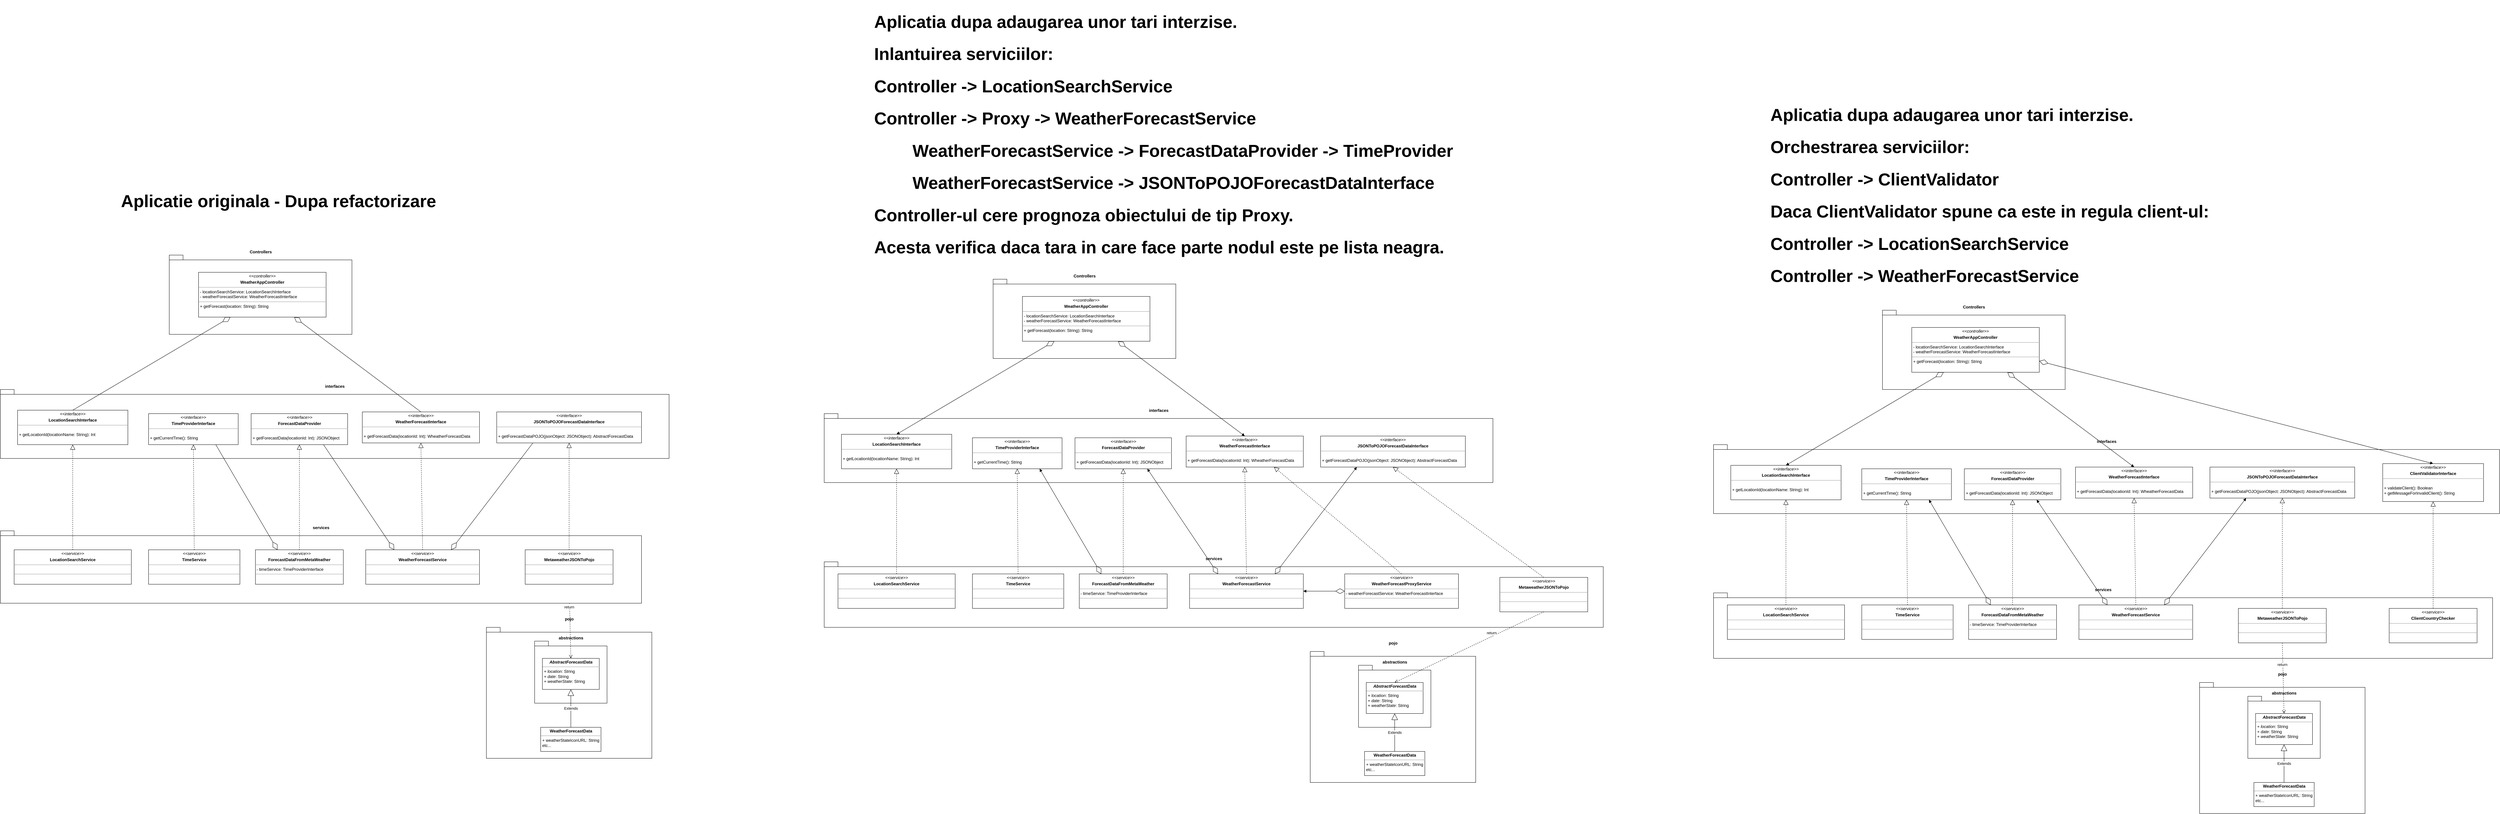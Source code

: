 <mxfile version="17.1.2" type="device"><diagram id="714G8-4OMN_7PTEMc54y" name="Page-1"><mxGraphModel dx="3417" dy="3134" grid="1" gridSize="10" guides="1" tooltips="1" connect="1" arrows="1" fold="1" page="1" pageScale="1" pageWidth="850" pageHeight="1100" math="0" shadow="0"><root><mxCell id="0"/><mxCell id="1" parent="0"/><mxCell id="yRHMKb4YZ55vI67D0MiS-17" value="" style="group" vertex="1" connectable="0" parent="1"><mxGeometry x="1490" y="1100" width="480" height="380" as="geometry"/></mxCell><mxCell id="1UgG0Txn0eP06PpNA9NF-18" value="&lt;div&gt;pojo&lt;/div&gt;&lt;div&gt;&lt;br&gt;&lt;/div&gt;" style="shape=folder;fontStyle=1;spacingTop=10;tabWidth=40;tabHeight=14;tabPosition=left;html=1;fontSize=12;verticalAlign=bottom;labelPosition=center;verticalLabelPosition=top;align=center;" parent="yRHMKb4YZ55vI67D0MiS-17" vertex="1"><mxGeometry width="480" height="380" as="geometry"/></mxCell><mxCell id="1UgG0Txn0eP06PpNA9NF-24" value="&lt;p style=&quot;margin: 0px ; margin-top: 4px ; text-align: center&quot;&gt;&lt;b&gt;WeatherForecastData&lt;/b&gt;&lt;/p&gt;&lt;hr size=&quot;1&quot;&gt;&lt;p style=&quot;margin: 0px ; margin-left: 4px&quot;&gt;+ weatherStateIconURL: String&lt;/p&gt;&lt;p style=&quot;margin: 0px ; margin-left: 4px&quot;&gt;etc...&lt;/p&gt;" style="verticalAlign=top;align=left;overflow=fill;fontSize=12;fontFamily=Helvetica;html=1;" parent="yRHMKb4YZ55vI67D0MiS-17" vertex="1"><mxGeometry x="157.5" y="290" width="175" height="70" as="geometry"/></mxCell><mxCell id="yRHMKb4YZ55vI67D0MiS-10" value="&lt;div&gt;abstractions&lt;/div&gt;" style="shape=folder;fontStyle=1;spacingTop=10;tabWidth=40;tabHeight=14;tabPosition=left;html=1;fontSize=12;verticalAlign=bottom;labelPosition=center;verticalLabelPosition=top;align=center;" vertex="1" parent="yRHMKb4YZ55vI67D0MiS-17"><mxGeometry x="140" y="40" width="210" height="180" as="geometry"/></mxCell><mxCell id="yRHMKb4YZ55vI67D0MiS-9" value="&lt;p style=&quot;margin: 0px ; margin-top: 4px ; text-align: center&quot;&gt;&lt;i&gt;&lt;b&gt;AbstractForecastData&lt;/b&gt;&lt;/i&gt;&lt;/p&gt;&lt;hr size=&quot;1&quot;&gt;&lt;p style=&quot;margin: 0px ; margin-left: 4px&quot;&gt;+ &lt;i&gt;location&lt;/i&gt;: String&lt;/p&gt;&lt;p style=&quot;margin: 0px ; margin-left: 4px&quot;&gt;+ &lt;i&gt;date&lt;/i&gt;: String&lt;/p&gt;&lt;p style=&quot;margin: 0px ; margin-left: 4px&quot;&gt;+ &lt;i&gt;weatherState&lt;/i&gt;: String&lt;br&gt;&lt;/p&gt;" style="verticalAlign=top;align=left;overflow=fill;fontSize=12;fontFamily=Helvetica;html=1;" vertex="1" parent="yRHMKb4YZ55vI67D0MiS-17"><mxGeometry x="162.5" y="90" width="165" height="90" as="geometry"/></mxCell><mxCell id="yRHMKb4YZ55vI67D0MiS-15" value="Extends" style="endArrow=block;endSize=16;endFill=0;html=1;rounded=0;entryX=0.5;entryY=1;entryDx=0;entryDy=0;exitX=0.5;exitY=0;exitDx=0;exitDy=0;" edge="1" parent="yRHMKb4YZ55vI67D0MiS-17" source="1UgG0Txn0eP06PpNA9NF-24" target="yRHMKb4YZ55vI67D0MiS-9"><mxGeometry width="160" relative="1" as="geometry"><mxPoint x="-150" y="180" as="sourcePoint"/><mxPoint x="10" y="180" as="targetPoint"/></mxGeometry></mxCell><mxCell id="yRHMKb4YZ55vI67D0MiS-23" value="return" style="html=1;verticalAlign=bottom;endArrow=open;dashed=1;endSize=8;rounded=0;exitX=0.5;exitY=1;exitDx=0;exitDy=0;entryX=0.5;entryY=0;entryDx=0;entryDy=0;" edge="1" parent="1" source="yRHMKb4YZ55vI67D0MiS-21" target="yRHMKb4YZ55vI67D0MiS-9"><mxGeometry x="-0.303" y="-2" relative="1" as="geometry"><mxPoint x="1560" y="980" as="sourcePoint"/><mxPoint x="1480" y="980" as="targetPoint"/><Array as="points"/><mxPoint as="offset"/></mxGeometry></mxCell><mxCell id="yRHMKb4YZ55vI67D0MiS-27" value="" style="group" vertex="1" connectable="0" parent="1"><mxGeometry x="570" y="20" width="530" height="230" as="geometry"/></mxCell><mxCell id="1UgG0Txn0eP06PpNA9NF-1" value="Controllers" style="shape=folder;fontStyle=1;spacingTop=10;tabWidth=40;tabHeight=14;tabPosition=left;labelPosition=center;verticalLabelPosition=top;align=center;verticalAlign=bottom;html=1;horizontal=1;fontSize=12;spacingBottom=0;" parent="yRHMKb4YZ55vI67D0MiS-27" vertex="1"><mxGeometry width="530" height="230" as="geometry"/></mxCell><mxCell id="1UgG0Txn0eP06PpNA9NF-5" value="&lt;p style=&quot;margin: 0px ; margin-top: 4px ; text-align: center&quot;&gt;&lt;i&gt;&amp;lt;&amp;lt;controller&amp;gt;&amp;gt;&lt;/i&gt;&lt;/p&gt;&lt;p style=&quot;margin: 0px ; margin-top: 4px ; text-align: center&quot;&gt;&lt;b&gt;WeatherAppController&lt;/b&gt;&lt;br&gt;&lt;/p&gt;&lt;hr size=&quot;1&quot;&gt;&lt;p style=&quot;margin: 0px ; margin-left: 4px&quot;&gt;- locationSearchService: LocationSearchInterface&lt;/p&gt;&lt;p style=&quot;margin: 0px ; margin-left: 4px&quot;&gt;- weatherForecastService: WeatherForecastInterface&lt;br&gt;&lt;/p&gt;&lt;hr size=&quot;1&quot;&gt;&lt;p style=&quot;margin: 0px ; margin-left: 4px&quot;&gt;+ getForecast(location: String): String&lt;br&gt;&lt;/p&gt;" style="verticalAlign=top;align=left;overflow=fill;fontSize=12;fontFamily=Helvetica;html=1;" parent="yRHMKb4YZ55vI67D0MiS-27" vertex="1"><mxGeometry x="85" y="50" width="370" height="130" as="geometry"/></mxCell><mxCell id="yRHMKb4YZ55vI67D0MiS-28" value="" style="group" vertex="1" connectable="0" parent="1"><mxGeometry x="80" y="410" width="1940" height="200" as="geometry"/></mxCell><mxCell id="1UgG0Txn0eP06PpNA9NF-6" value="interfaces" style="shape=folder;fontStyle=1;spacingTop=10;tabWidth=40;tabHeight=14;tabPosition=left;html=1;fontSize=12;verticalAlign=bottom;labelPosition=center;verticalLabelPosition=top;align=center;" parent="yRHMKb4YZ55vI67D0MiS-28" vertex="1"><mxGeometry width="1940" height="200" as="geometry"/></mxCell><mxCell id="1UgG0Txn0eP06PpNA9NF-7" value="&lt;p style=&quot;margin: 0px ; margin-top: 4px ; text-align: center&quot;&gt;&lt;i&gt;&amp;lt;&amp;lt;interface&amp;gt;&amp;gt;&lt;/i&gt;&lt;/p&gt;&lt;p style=&quot;margin: 0px ; margin-top: 4px ; text-align: center&quot;&gt;&lt;b&gt;LocationSearchInterface&lt;/b&gt;&lt;br&gt;&lt;/p&gt;&lt;hr size=&quot;1&quot;&gt;&lt;br&gt;&lt;p style=&quot;margin: 0px ; margin-left: 4px&quot;&gt;+ getLocationId(locationName: String): Int&lt;br&gt;&lt;/p&gt;" style="verticalAlign=top;align=left;overflow=fill;fontSize=12;fontFamily=Helvetica;html=1;" parent="yRHMKb4YZ55vI67D0MiS-28" vertex="1"><mxGeometry x="50" y="60" width="320" height="100" as="geometry"/></mxCell><mxCell id="1UgG0Txn0eP06PpNA9NF-8" value="&lt;p style=&quot;margin: 0px ; margin-top: 4px ; text-align: center&quot;&gt;&lt;i&gt;&amp;lt;&amp;lt;interface&amp;gt;&amp;gt;&lt;/i&gt;&lt;/p&gt;&lt;p style=&quot;margin: 0px ; margin-top: 4px ; text-align: center&quot;&gt;&lt;b&gt;WeatherForecastInterface&lt;/b&gt;&lt;br&gt;&lt;/p&gt;&lt;hr size=&quot;1&quot;&gt;&lt;br&gt;&lt;p style=&quot;margin: 0px ; margin-left: 4px&quot;&gt;+ getForecastData(locationId: Int): WheatherForecastData&lt;br&gt;&lt;/p&gt;" style="verticalAlign=top;align=left;overflow=fill;fontSize=12;fontFamily=Helvetica;html=1;" parent="yRHMKb4YZ55vI67D0MiS-28" vertex="1"><mxGeometry x="1050" y="65" width="340" height="90" as="geometry"/></mxCell><mxCell id="1UgG0Txn0eP06PpNA9NF-12" value="&lt;p style=&quot;margin: 0px ; margin-top: 4px ; text-align: center&quot;&gt;&lt;i&gt;&amp;lt;&amp;lt;interface&amp;gt;&amp;gt;&lt;/i&gt;&lt;/p&gt;&lt;p style=&quot;margin: 0px ; margin-top: 4px ; text-align: center&quot;&gt;&lt;b&gt;TimeProviderInterface&lt;/b&gt;&lt;br&gt;&lt;/p&gt;&lt;hr size=&quot;1&quot;&gt;&lt;br&gt;&lt;p style=&quot;margin: 0px ; margin-left: 4px&quot;&gt;+ getCurrentTime(): String&lt;br&gt;&lt;/p&gt;" style="verticalAlign=top;align=left;overflow=fill;fontSize=12;fontFamily=Helvetica;html=1;" parent="yRHMKb4YZ55vI67D0MiS-28" vertex="1"><mxGeometry x="430" y="70" width="260" height="90" as="geometry"/></mxCell><mxCell id="yRHMKb4YZ55vI67D0MiS-1" value="&lt;p style=&quot;margin: 0px ; margin-top: 4px ; text-align: center&quot;&gt;&lt;i&gt;&amp;lt;&amp;lt;interface&amp;gt;&amp;gt;&lt;/i&gt;&lt;/p&gt;&lt;p style=&quot;margin: 0px ; margin-top: 4px ; text-align: center&quot;&gt;&lt;b&gt;ForecastDataProvider&lt;/b&gt;&lt;br&gt;&lt;/p&gt;&lt;hr size=&quot;1&quot;&gt;&lt;br&gt;&lt;p style=&quot;margin: 0px ; margin-left: 4px&quot;&gt;+ getForecastData(locationId: Int): JSONObject&lt;br&gt;&lt;/p&gt;" style="verticalAlign=top;align=left;overflow=fill;fontSize=12;fontFamily=Helvetica;html=1;" vertex="1" parent="yRHMKb4YZ55vI67D0MiS-28"><mxGeometry x="727.5" y="70" width="280" height="90" as="geometry"/></mxCell><mxCell id="yRHMKb4YZ55vI67D0MiS-2" value="&lt;p style=&quot;margin: 0px ; margin-top: 4px ; text-align: center&quot;&gt;&lt;i&gt;&amp;lt;&amp;lt;interface&amp;gt;&amp;gt;&lt;/i&gt;&lt;/p&gt;&lt;p style=&quot;margin: 0px ; margin-top: 4px ; text-align: center&quot;&gt;&lt;b&gt;JSONToPOJOForecastDataInterface&lt;/b&gt;&lt;br&gt;&lt;/p&gt;&lt;hr size=&quot;1&quot;&gt;&lt;br&gt;&lt;p style=&quot;margin: 0px ; margin-left: 4px&quot;&gt;+ getForecastDataPOJO(jsonObject: JSONObject): AbstractForecastData&lt;br&gt;&lt;/p&gt;" style="verticalAlign=top;align=left;overflow=fill;fontSize=12;fontFamily=Helvetica;html=1;" vertex="1" parent="yRHMKb4YZ55vI67D0MiS-28"><mxGeometry x="1440" y="65" width="420" height="90" as="geometry"/></mxCell><mxCell id="yRHMKb4YZ55vI67D0MiS-29" value="" style="group" vertex="1" connectable="0" parent="1"><mxGeometry x="80" y="820" width="1860" height="210" as="geometry"/></mxCell><mxCell id="1UgG0Txn0eP06PpNA9NF-9" value="&lt;div&gt;services&lt;/div&gt;" style="shape=folder;fontStyle=1;spacingTop=10;tabWidth=40;tabHeight=14;tabPosition=left;html=1;fontSize=12;verticalAlign=bottom;labelPosition=center;verticalLabelPosition=top;align=center;" parent="yRHMKb4YZ55vI67D0MiS-29" vertex="1"><mxGeometry width="1860" height="210" as="geometry"/></mxCell><mxCell id="1UgG0Txn0eP06PpNA9NF-10" value="&lt;p style=&quot;margin: 0px ; margin-top: 4px ; text-align: center&quot;&gt;&lt;i&gt;&amp;lt;&amp;lt;service&amp;gt;&amp;gt;&lt;/i&gt;&lt;/p&gt;&lt;p style=&quot;margin: 0px ; margin-top: 4px ; text-align: center&quot;&gt;&lt;b&gt;LocationSearchService&lt;/b&gt;&lt;br&gt;&lt;/p&gt;&lt;hr size=&quot;1&quot;&gt;&lt;br&gt;&lt;hr size=&quot;1&quot;&gt;" style="verticalAlign=top;align=left;overflow=fill;fontSize=12;fontFamily=Helvetica;html=1;" parent="yRHMKb4YZ55vI67D0MiS-29" vertex="1"><mxGeometry x="40" y="55" width="340" height="100" as="geometry"/></mxCell><mxCell id="1UgG0Txn0eP06PpNA9NF-11" value="&lt;p style=&quot;margin: 0px ; margin-top: 4px ; text-align: center&quot;&gt;&lt;i&gt;&amp;lt;&amp;lt;service&amp;gt;&amp;gt;&lt;/i&gt;&lt;/p&gt;&lt;p style=&quot;margin: 0px ; margin-top: 4px ; text-align: center&quot;&gt;&lt;b&gt;WeatherForecastService&lt;/b&gt;&lt;br&gt;&lt;/p&gt;&lt;hr size=&quot;1&quot;&gt;&lt;br&gt;&lt;hr size=&quot;1&quot;&gt;&lt;p style=&quot;margin: 0px ; margin-left: 4px&quot;&gt;&lt;br&gt;&lt;/p&gt;" style="verticalAlign=top;align=left;overflow=fill;fontSize=12;fontFamily=Helvetica;html=1;" parent="yRHMKb4YZ55vI67D0MiS-29" vertex="1"><mxGeometry x="1060" y="55" width="330" height="100" as="geometry"/></mxCell><mxCell id="1UgG0Txn0eP06PpNA9NF-16" value="&lt;p style=&quot;margin: 0px ; margin-top: 4px ; text-align: center&quot;&gt;&lt;i&gt;&amp;lt;&amp;lt;service&amp;gt;&amp;gt;&lt;/i&gt;&lt;/p&gt;&lt;p style=&quot;margin: 0px ; margin-top: 4px ; text-align: center&quot;&gt;&lt;b&gt;TimeService&lt;/b&gt;&lt;br&gt;&lt;/p&gt;&lt;hr size=&quot;1&quot;&gt;&lt;br&gt;&lt;hr size=&quot;1&quot;&gt;&lt;p style=&quot;margin: 0px ; margin-left: 4px&quot;&gt;&lt;br&gt;&lt;/p&gt;" style="verticalAlign=top;align=left;overflow=fill;fontSize=12;fontFamily=Helvetica;html=1;" parent="yRHMKb4YZ55vI67D0MiS-29" vertex="1"><mxGeometry x="430" y="55" width="265" height="100" as="geometry"/></mxCell><mxCell id="yRHMKb4YZ55vI67D0MiS-19" value="&lt;p style=&quot;margin: 0px ; margin-top: 4px ; text-align: center&quot;&gt;&lt;i&gt;&amp;lt;&amp;lt;service&amp;gt;&amp;gt;&lt;/i&gt;&lt;/p&gt;&lt;p style=&quot;margin: 0px ; margin-top: 4px ; text-align: center&quot;&gt;&lt;b&gt;ForecastDataFromMetaWeather&lt;/b&gt;&lt;br&gt;&lt;/p&gt;&lt;hr size=&quot;1&quot;&gt;&amp;nbsp;- timeService: TimeProviderInterface&lt;br&gt;&lt;hr size=&quot;1&quot;&gt;&lt;p style=&quot;margin: 0px ; margin-left: 4px&quot;&gt;&lt;br&gt;&lt;/p&gt;" style="verticalAlign=top;align=left;overflow=fill;fontSize=12;fontFamily=Helvetica;html=1;" vertex="1" parent="yRHMKb4YZ55vI67D0MiS-29"><mxGeometry x="740" y="55" width="255" height="100" as="geometry"/></mxCell><mxCell id="yRHMKb4YZ55vI67D0MiS-21" value="&lt;p style=&quot;margin: 0px ; margin-top: 4px ; text-align: center&quot;&gt;&lt;i&gt;&amp;lt;&amp;lt;service&amp;gt;&amp;gt;&lt;/i&gt;&lt;/p&gt;&lt;p style=&quot;margin: 0px ; margin-top: 4px ; text-align: center&quot;&gt;&lt;b&gt;MetaweatherJSONToPojo&lt;/b&gt;&lt;br&gt;&lt;/p&gt;&lt;hr size=&quot;1&quot;&gt;&amp;nbsp;&lt;br&gt;&lt;hr size=&quot;1&quot;&gt;&lt;p style=&quot;margin: 0px ; margin-left: 4px&quot;&gt;&lt;br&gt;&lt;/p&gt;" style="verticalAlign=top;align=left;overflow=fill;fontSize=12;fontFamily=Helvetica;html=1;" vertex="1" parent="yRHMKb4YZ55vI67D0MiS-29"><mxGeometry x="1522.5" y="55" width="255" height="100" as="geometry"/></mxCell><mxCell id="yRHMKb4YZ55vI67D0MiS-22" value="" style="endArrow=block;dashed=1;endFill=0;endSize=12;html=1;fontSize=12;entryX=0.5;entryY=1;entryDx=0;entryDy=0;exitX=0.5;exitY=0;exitDx=0;exitDy=0;" edge="1" parent="1" source="yRHMKb4YZ55vI67D0MiS-21" target="yRHMKb4YZ55vI67D0MiS-2"><mxGeometry width="160" relative="1" as="geometry"><mxPoint x="1540" y="890" as="sourcePoint"/><mxPoint x="1540" y="560" as="targetPoint"/></mxGeometry></mxCell><mxCell id="1UgG0Txn0eP06PpNA9NF-14" value="" style="endArrow=block;dashed=1;endFill=0;endSize=12;html=1;fontSize=12;entryX=0.5;entryY=1;entryDx=0;entryDy=0;exitX=0.5;exitY=0;exitDx=0;exitDy=0;" parent="1" source="1UgG0Txn0eP06PpNA9NF-10" target="1UgG0Txn0eP06PpNA9NF-7" edge="1"><mxGeometry width="160" relative="1" as="geometry"><mxPoint x="380" y="780" as="sourcePoint"/><mxPoint x="540" y="780" as="targetPoint"/></mxGeometry></mxCell><mxCell id="1UgG0Txn0eP06PpNA9NF-15" value="" style="endArrow=block;dashed=1;endFill=0;endSize=12;html=1;fontSize=12;entryX=0.5;entryY=1;entryDx=0;entryDy=0;exitX=0.5;exitY=0;exitDx=0;exitDy=0;" parent="1" source="1UgG0Txn0eP06PpNA9NF-11" target="1UgG0Txn0eP06PpNA9NF-8" edge="1"><mxGeometry width="160" relative="1" as="geometry"><mxPoint x="340" y="830" as="sourcePoint"/><mxPoint x="340" y="570" as="targetPoint"/></mxGeometry></mxCell><mxCell id="1UgG0Txn0eP06PpNA9NF-17" value="" style="endArrow=block;dashed=1;endFill=0;endSize=12;html=1;fontSize=12;entryX=0.5;entryY=1;entryDx=0;entryDy=0;exitX=0.5;exitY=0;exitDx=0;exitDy=0;" parent="1" source="1UgG0Txn0eP06PpNA9NF-16" target="1UgG0Txn0eP06PpNA9NF-12" edge="1"><mxGeometry width="160" relative="1" as="geometry"><mxPoint x="805" y="840" as="sourcePoint"/><mxPoint x="805" y="565" as="targetPoint"/></mxGeometry></mxCell><mxCell id="yRHMKb4YZ55vI67D0MiS-20" value="" style="endArrow=block;dashed=1;endFill=0;endSize=12;html=1;fontSize=12;entryX=0.5;entryY=1;entryDx=0;entryDy=0;exitX=0.5;exitY=0;exitDx=0;exitDy=0;" edge="1" parent="1" source="yRHMKb4YZ55vI67D0MiS-19" target="yRHMKb4YZ55vI67D0MiS-1"><mxGeometry width="160" relative="1" as="geometry"><mxPoint x="1222.5" y="900" as="sourcePoint"/><mxPoint x="1220" y="560" as="targetPoint"/></mxGeometry></mxCell><mxCell id="yRHMKb4YZ55vI67D0MiS-24" value="" style="endArrow=diamondThin;endFill=0;endSize=24;html=1;rounded=0;entryX=0.25;entryY=0;entryDx=0;entryDy=0;exitX=0.75;exitY=1;exitDx=0;exitDy=0;" edge="1" parent="1" source="1UgG0Txn0eP06PpNA9NF-12" target="yRHMKb4YZ55vI67D0MiS-19"><mxGeometry width="160" relative="1" as="geometry"><mxPoint x="1560" y="810" as="sourcePoint"/><mxPoint x="1720" y="810" as="targetPoint"/></mxGeometry></mxCell><mxCell id="yRHMKb4YZ55vI67D0MiS-25" value="" style="endArrow=diamondThin;endFill=0;endSize=24;html=1;rounded=0;entryX=0.25;entryY=0;entryDx=0;entryDy=0;exitX=0.75;exitY=1;exitDx=0;exitDy=0;" edge="1" parent="1" source="yRHMKb4YZ55vI67D0MiS-1" target="1UgG0Txn0eP06PpNA9NF-11"><mxGeometry width="160" relative="1" as="geometry"><mxPoint x="1285" y="560" as="sourcePoint"/><mxPoint x="1476.25" y="890" as="targetPoint"/></mxGeometry></mxCell><mxCell id="yRHMKb4YZ55vI67D0MiS-26" value="" style="endArrow=diamondThin;endFill=0;endSize=24;html=1;rounded=0;entryX=0.75;entryY=0;entryDx=0;entryDy=0;exitX=0.25;exitY=1;exitDx=0;exitDy=0;" edge="1" parent="1" source="yRHMKb4YZ55vI67D0MiS-2" target="1UgG0Txn0eP06PpNA9NF-11"><mxGeometry width="160" relative="1" as="geometry"><mxPoint x="1130" y="550" as="sourcePoint"/><mxPoint x="1352.5" y="885" as="targetPoint"/></mxGeometry></mxCell><mxCell id="yRHMKb4YZ55vI67D0MiS-30" value="&lt;h1 style=&quot;font-size: 50px&quot;&gt;&lt;font style=&quot;font-size: 50px&quot;&gt;Aplicatie originala - Dupa refactorizare&lt;br&gt;&lt;/font&gt;&lt;/h1&gt;&lt;p style=&quot;font-size: 50px&quot;&gt;&lt;font style=&quot;font-size: 50px&quot;&gt;&lt;br&gt;&lt;/font&gt;&lt;/p&gt;" style="text;html=1;strokeColor=none;fillColor=none;spacing=5;spacingTop=-20;whiteSpace=wrap;overflow=hidden;rounded=0;" vertex="1" parent="1"><mxGeometry x="425" y="-190" width="945" height="140" as="geometry"/></mxCell><mxCell id="yRHMKb4YZ55vI67D0MiS-31" value="" style="group" vertex="1" connectable="0" parent="1"><mxGeometry x="3880" y="1170" width="480" height="380" as="geometry"/></mxCell><mxCell id="yRHMKb4YZ55vI67D0MiS-32" value="&lt;div&gt;pojo&lt;/div&gt;&lt;div&gt;&lt;br&gt;&lt;/div&gt;" style="shape=folder;fontStyle=1;spacingTop=10;tabWidth=40;tabHeight=14;tabPosition=left;html=1;fontSize=12;verticalAlign=bottom;labelPosition=center;verticalLabelPosition=top;align=center;" vertex="1" parent="yRHMKb4YZ55vI67D0MiS-31"><mxGeometry width="480" height="380" as="geometry"/></mxCell><mxCell id="yRHMKb4YZ55vI67D0MiS-33" value="&lt;p style=&quot;margin: 0px ; margin-top: 4px ; text-align: center&quot;&gt;&lt;b&gt;WeatherForecastData&lt;/b&gt;&lt;/p&gt;&lt;hr size=&quot;1&quot;&gt;&lt;p style=&quot;margin: 0px ; margin-left: 4px&quot;&gt;+ weatherStateIconURL: String&lt;/p&gt;&lt;p style=&quot;margin: 0px ; margin-left: 4px&quot;&gt;etc...&lt;/p&gt;" style="verticalAlign=top;align=left;overflow=fill;fontSize=12;fontFamily=Helvetica;html=1;" vertex="1" parent="yRHMKb4YZ55vI67D0MiS-31"><mxGeometry x="157.5" y="290" width="175" height="70" as="geometry"/></mxCell><mxCell id="yRHMKb4YZ55vI67D0MiS-34" value="&lt;div&gt;abstractions&lt;/div&gt;" style="shape=folder;fontStyle=1;spacingTop=10;tabWidth=40;tabHeight=14;tabPosition=left;html=1;fontSize=12;verticalAlign=bottom;labelPosition=center;verticalLabelPosition=top;align=center;" vertex="1" parent="yRHMKb4YZ55vI67D0MiS-31"><mxGeometry x="140" y="40" width="210" height="180" as="geometry"/></mxCell><mxCell id="yRHMKb4YZ55vI67D0MiS-35" value="&lt;p style=&quot;margin: 0px ; margin-top: 4px ; text-align: center&quot;&gt;&lt;i&gt;&lt;b&gt;AbstractForecastData&lt;/b&gt;&lt;/i&gt;&lt;/p&gt;&lt;hr size=&quot;1&quot;&gt;&lt;p style=&quot;margin: 0px ; margin-left: 4px&quot;&gt;+ &lt;i&gt;location&lt;/i&gt;: String&lt;/p&gt;&lt;p style=&quot;margin: 0px ; margin-left: 4px&quot;&gt;+ &lt;i&gt;date&lt;/i&gt;: String&lt;/p&gt;&lt;p style=&quot;margin: 0px ; margin-left: 4px&quot;&gt;+ &lt;i&gt;weatherState&lt;/i&gt;: String&lt;br&gt;&lt;/p&gt;" style="verticalAlign=top;align=left;overflow=fill;fontSize=12;fontFamily=Helvetica;html=1;" vertex="1" parent="yRHMKb4YZ55vI67D0MiS-31"><mxGeometry x="162.5" y="90" width="165" height="90" as="geometry"/></mxCell><mxCell id="yRHMKb4YZ55vI67D0MiS-36" value="Extends" style="endArrow=block;endSize=16;endFill=0;html=1;rounded=0;entryX=0.5;entryY=1;entryDx=0;entryDy=0;exitX=0.5;exitY=0;exitDx=0;exitDy=0;" edge="1" parent="yRHMKb4YZ55vI67D0MiS-31" source="yRHMKb4YZ55vI67D0MiS-33" target="yRHMKb4YZ55vI67D0MiS-35"><mxGeometry width="160" relative="1" as="geometry"><mxPoint x="-150" y="180" as="sourcePoint"/><mxPoint x="10" y="180" as="targetPoint"/></mxGeometry></mxCell><mxCell id="yRHMKb4YZ55vI67D0MiS-38" value="" style="group" vertex="1" connectable="0" parent="1"><mxGeometry x="2960" y="90" width="530" height="230" as="geometry"/></mxCell><mxCell id="yRHMKb4YZ55vI67D0MiS-39" value="Controllers" style="shape=folder;fontStyle=1;spacingTop=10;tabWidth=40;tabHeight=14;tabPosition=left;labelPosition=center;verticalLabelPosition=top;align=center;verticalAlign=bottom;html=1;horizontal=1;fontSize=12;spacingBottom=0;" vertex="1" parent="yRHMKb4YZ55vI67D0MiS-38"><mxGeometry width="530" height="230" as="geometry"/></mxCell><mxCell id="yRHMKb4YZ55vI67D0MiS-40" value="&lt;p style=&quot;margin: 0px ; margin-top: 4px ; text-align: center&quot;&gt;&lt;i&gt;&amp;lt;&amp;lt;controller&amp;gt;&amp;gt;&lt;/i&gt;&lt;/p&gt;&lt;p style=&quot;margin: 0px ; margin-top: 4px ; text-align: center&quot;&gt;&lt;b&gt;WeatherAppController&lt;/b&gt;&lt;br&gt;&lt;/p&gt;&lt;hr size=&quot;1&quot;&gt;&lt;p style=&quot;margin: 0px ; margin-left: 4px&quot;&gt;- locationSearchService: LocationSearchInterface&lt;/p&gt;&lt;p style=&quot;margin: 0px ; margin-left: 4px&quot;&gt;- weatherForecastService: WeatherForecastInterface&lt;br&gt;&lt;/p&gt;&lt;hr size=&quot;1&quot;&gt;&lt;p style=&quot;margin: 0px ; margin-left: 4px&quot;&gt;+ getForecast(location: String): String&lt;br&gt;&lt;/p&gt;" style="verticalAlign=top;align=left;overflow=fill;fontSize=12;fontFamily=Helvetica;html=1;" vertex="1" parent="yRHMKb4YZ55vI67D0MiS-38"><mxGeometry x="85" y="50" width="370" height="130" as="geometry"/></mxCell><mxCell id="yRHMKb4YZ55vI67D0MiS-43" value="" style="group" vertex="1" connectable="0" parent="1"><mxGeometry x="2470" y="480" width="1940" height="200" as="geometry"/></mxCell><mxCell id="yRHMKb4YZ55vI67D0MiS-44" value="interfaces" style="shape=folder;fontStyle=1;spacingTop=10;tabWidth=40;tabHeight=14;tabPosition=left;html=1;fontSize=12;verticalAlign=bottom;labelPosition=center;verticalLabelPosition=top;align=center;" vertex="1" parent="yRHMKb4YZ55vI67D0MiS-43"><mxGeometry width="1940" height="200" as="geometry"/></mxCell><mxCell id="yRHMKb4YZ55vI67D0MiS-45" value="&lt;p style=&quot;margin: 0px ; margin-top: 4px ; text-align: center&quot;&gt;&lt;i&gt;&amp;lt;&amp;lt;interface&amp;gt;&amp;gt;&lt;/i&gt;&lt;/p&gt;&lt;p style=&quot;margin: 0px ; margin-top: 4px ; text-align: center&quot;&gt;&lt;b&gt;LocationSearchInterface&lt;/b&gt;&lt;br&gt;&lt;/p&gt;&lt;hr size=&quot;1&quot;&gt;&lt;br&gt;&lt;p style=&quot;margin: 0px ; margin-left: 4px&quot;&gt;+ getLocationId(locationName: String): Int&lt;br&gt;&lt;/p&gt;" style="verticalAlign=top;align=left;overflow=fill;fontSize=12;fontFamily=Helvetica;html=1;" vertex="1" parent="yRHMKb4YZ55vI67D0MiS-43"><mxGeometry x="50" y="60" width="320" height="100" as="geometry"/></mxCell><mxCell id="yRHMKb4YZ55vI67D0MiS-46" value="&lt;p style=&quot;margin: 0px ; margin-top: 4px ; text-align: center&quot;&gt;&lt;i&gt;&amp;lt;&amp;lt;interface&amp;gt;&amp;gt;&lt;/i&gt;&lt;/p&gt;&lt;p style=&quot;margin: 0px ; margin-top: 4px ; text-align: center&quot;&gt;&lt;b&gt;WeatherForecastInterface&lt;/b&gt;&lt;br&gt;&lt;/p&gt;&lt;hr size=&quot;1&quot;&gt;&lt;br&gt;&lt;p style=&quot;margin: 0px ; margin-left: 4px&quot;&gt;+ getForecastData(locationId: Int): WheatherForecastData&lt;br&gt;&lt;/p&gt;" style="verticalAlign=top;align=left;overflow=fill;fontSize=12;fontFamily=Helvetica;html=1;" vertex="1" parent="yRHMKb4YZ55vI67D0MiS-43"><mxGeometry x="1050" y="65" width="340" height="90" as="geometry"/></mxCell><mxCell id="yRHMKb4YZ55vI67D0MiS-47" value="&lt;p style=&quot;margin: 0px ; margin-top: 4px ; text-align: center&quot;&gt;&lt;i&gt;&amp;lt;&amp;lt;interface&amp;gt;&amp;gt;&lt;/i&gt;&lt;/p&gt;&lt;p style=&quot;margin: 0px ; margin-top: 4px ; text-align: center&quot;&gt;&lt;b&gt;TimeProviderInterface&lt;/b&gt;&lt;br&gt;&lt;/p&gt;&lt;hr size=&quot;1&quot;&gt;&lt;br&gt;&lt;p style=&quot;margin: 0px ; margin-left: 4px&quot;&gt;+ getCurrentTime(): String&lt;br&gt;&lt;/p&gt;" style="verticalAlign=top;align=left;overflow=fill;fontSize=12;fontFamily=Helvetica;html=1;" vertex="1" parent="yRHMKb4YZ55vI67D0MiS-43"><mxGeometry x="430" y="70" width="260" height="90" as="geometry"/></mxCell><mxCell id="yRHMKb4YZ55vI67D0MiS-48" value="&lt;p style=&quot;margin: 0px ; margin-top: 4px ; text-align: center&quot;&gt;&lt;i&gt;&amp;lt;&amp;lt;interface&amp;gt;&amp;gt;&lt;/i&gt;&lt;/p&gt;&lt;p style=&quot;margin: 0px ; margin-top: 4px ; text-align: center&quot;&gt;&lt;b&gt;ForecastDataProvider&lt;/b&gt;&lt;br&gt;&lt;/p&gt;&lt;hr size=&quot;1&quot;&gt;&lt;br&gt;&lt;p style=&quot;margin: 0px ; margin-left: 4px&quot;&gt;+ getForecastData(locationId: Int): JSONObject&lt;br&gt;&lt;/p&gt;" style="verticalAlign=top;align=left;overflow=fill;fontSize=12;fontFamily=Helvetica;html=1;" vertex="1" parent="yRHMKb4YZ55vI67D0MiS-43"><mxGeometry x="727.5" y="70" width="280" height="90" as="geometry"/></mxCell><mxCell id="yRHMKb4YZ55vI67D0MiS-49" value="&lt;p style=&quot;margin: 0px ; margin-top: 4px ; text-align: center&quot;&gt;&lt;i&gt;&amp;lt;&amp;lt;interface&amp;gt;&amp;gt;&lt;/i&gt;&lt;/p&gt;&lt;p style=&quot;margin: 0px ; margin-top: 4px ; text-align: center&quot;&gt;&lt;b&gt;JSONToPOJOForecastDataInterface&lt;/b&gt;&lt;br&gt;&lt;/p&gt;&lt;hr size=&quot;1&quot;&gt;&lt;br&gt;&lt;p style=&quot;margin: 0px ; margin-left: 4px&quot;&gt;+ getForecastDataPOJO(jsonObject: JSONObject): AbstractForecastData&lt;br&gt;&lt;/p&gt;" style="verticalAlign=top;align=left;overflow=fill;fontSize=12;fontFamily=Helvetica;html=1;" vertex="1" parent="yRHMKb4YZ55vI67D0MiS-43"><mxGeometry x="1440" y="65" width="420" height="90" as="geometry"/></mxCell><mxCell id="1UgG0Txn0eP06PpNA9NF-27" value="" style="endArrow=diamondThin;endFill=0;endSize=24;html=1;fontSize=12;entryX=0.25;entryY=1;entryDx=0;entryDy=0;exitX=0.5;exitY=0;exitDx=0;exitDy=0;" parent="1" source="1UgG0Txn0eP06PpNA9NF-7" target="1UgG0Txn0eP06PpNA9NF-5" edge="1"><mxGeometry width="160" relative="1" as="geometry"><mxPoint x="570" y="410" as="sourcePoint"/><mxPoint x="730" y="410" as="targetPoint"/></mxGeometry></mxCell><mxCell id="1UgG0Txn0eP06PpNA9NF-28" value="" style="endArrow=diamondThin;endFill=0;endSize=24;html=1;fontSize=12;entryX=0.75;entryY=1;entryDx=0;entryDy=0;exitX=0.5;exitY=0;exitDx=0;exitDy=0;" parent="1" source="1UgG0Txn0eP06PpNA9NF-8" target="1UgG0Txn0eP06PpNA9NF-5" edge="1"><mxGeometry width="160" relative="1" as="geometry"><mxPoint x="340" y="470" as="sourcePoint"/><mxPoint x="522.5" y="230" as="targetPoint"/></mxGeometry></mxCell><mxCell id="yRHMKb4YZ55vI67D0MiS-41" value="" style="endArrow=diamondThin;endFill=0;endSize=24;html=1;fontSize=12;entryX=0.25;entryY=1;entryDx=0;entryDy=0;exitX=0.5;exitY=0;exitDx=0;exitDy=0;startArrow=block;startFill=1;" edge="1" parent="1" source="yRHMKb4YZ55vI67D0MiS-45" target="yRHMKb4YZ55vI67D0MiS-40"><mxGeometry width="160" relative="1" as="geometry"><mxPoint x="2960" y="480" as="sourcePoint"/><mxPoint x="3120" y="480" as="targetPoint"/></mxGeometry></mxCell><mxCell id="yRHMKb4YZ55vI67D0MiS-42" value="" style="endArrow=diamondThin;endFill=0;endSize=24;html=1;fontSize=12;entryX=0.75;entryY=1;entryDx=0;entryDy=0;exitX=0.5;exitY=0;exitDx=0;exitDy=0;startArrow=block;startFill=1;" edge="1" parent="1" source="yRHMKb4YZ55vI67D0MiS-46" target="yRHMKb4YZ55vI67D0MiS-40"><mxGeometry width="160" relative="1" as="geometry"><mxPoint x="2730" y="540" as="sourcePoint"/><mxPoint x="2912.5" y="300" as="targetPoint"/></mxGeometry></mxCell><mxCell id="yRHMKb4YZ55vI67D0MiS-51" value="&lt;div&gt;services&lt;/div&gt;" style="shape=folder;fontStyle=1;spacingTop=10;tabWidth=40;tabHeight=14;tabPosition=left;html=1;fontSize=12;verticalAlign=bottom;labelPosition=center;verticalLabelPosition=top;align=center;" vertex="1" parent="1"><mxGeometry x="2470" y="910" width="2260" height="190" as="geometry"/></mxCell><mxCell id="yRHMKb4YZ55vI67D0MiS-52" value="&lt;p style=&quot;margin: 0px ; margin-top: 4px ; text-align: center&quot;&gt;&lt;i&gt;&amp;lt;&amp;lt;service&amp;gt;&amp;gt;&lt;/i&gt;&lt;/p&gt;&lt;p style=&quot;margin: 0px ; margin-top: 4px ; text-align: center&quot;&gt;&lt;b&gt;LocationSearchService&lt;/b&gt;&lt;br&gt;&lt;/p&gt;&lt;hr size=&quot;1&quot;&gt;&lt;br&gt;&lt;hr size=&quot;1&quot;&gt;" style="verticalAlign=top;align=left;overflow=fill;fontSize=12;fontFamily=Helvetica;html=1;" vertex="1" parent="1"><mxGeometry x="2510" y="945" width="340" height="100" as="geometry"/></mxCell><mxCell id="yRHMKb4YZ55vI67D0MiS-53" value="&lt;p style=&quot;margin: 0px ; margin-top: 4px ; text-align: center&quot;&gt;&lt;i&gt;&amp;lt;&amp;lt;service&amp;gt;&amp;gt;&lt;/i&gt;&lt;/p&gt;&lt;p style=&quot;margin: 0px ; margin-top: 4px ; text-align: center&quot;&gt;&lt;b&gt;WeatherForecastService&lt;/b&gt;&lt;br&gt;&lt;/p&gt;&lt;hr size=&quot;1&quot;&gt;&lt;br&gt;&lt;hr size=&quot;1&quot;&gt;&lt;p style=&quot;margin: 0px ; margin-left: 4px&quot;&gt;&lt;br&gt;&lt;/p&gt;" style="verticalAlign=top;align=left;overflow=fill;fontSize=12;fontFamily=Helvetica;html=1;" vertex="1" parent="1"><mxGeometry x="3530" y="945" width="330" height="100" as="geometry"/></mxCell><mxCell id="yRHMKb4YZ55vI67D0MiS-54" value="&lt;p style=&quot;margin: 0px ; margin-top: 4px ; text-align: center&quot;&gt;&lt;i&gt;&amp;lt;&amp;lt;service&amp;gt;&amp;gt;&lt;/i&gt;&lt;/p&gt;&lt;p style=&quot;margin: 0px ; margin-top: 4px ; text-align: center&quot;&gt;&lt;b&gt;TimeService&lt;/b&gt;&lt;br&gt;&lt;/p&gt;&lt;hr size=&quot;1&quot;&gt;&lt;br&gt;&lt;hr size=&quot;1&quot;&gt;&lt;p style=&quot;margin: 0px ; margin-left: 4px&quot;&gt;&lt;br&gt;&lt;/p&gt;" style="verticalAlign=top;align=left;overflow=fill;fontSize=12;fontFamily=Helvetica;html=1;" vertex="1" parent="1"><mxGeometry x="2900" y="945" width="265" height="100" as="geometry"/></mxCell><mxCell id="yRHMKb4YZ55vI67D0MiS-55" value="&lt;p style=&quot;margin: 0px ; margin-top: 4px ; text-align: center&quot;&gt;&lt;i&gt;&amp;lt;&amp;lt;service&amp;gt;&amp;gt;&lt;/i&gt;&lt;/p&gt;&lt;p style=&quot;margin: 0px ; margin-top: 4px ; text-align: center&quot;&gt;&lt;b&gt;ForecastDataFromMetaWeather&lt;/b&gt;&lt;br&gt;&lt;/p&gt;&lt;hr size=&quot;1&quot;&gt;&amp;nbsp;- timeService: TimeProviderInterface&lt;br&gt;&lt;hr size=&quot;1&quot;&gt;&lt;p style=&quot;margin: 0px ; margin-left: 4px&quot;&gt;&lt;br&gt;&lt;/p&gt;" style="verticalAlign=top;align=left;overflow=fill;fontSize=12;fontFamily=Helvetica;html=1;" vertex="1" parent="1"><mxGeometry x="3210" y="945" width="255" height="100" as="geometry"/></mxCell><mxCell id="yRHMKb4YZ55vI67D0MiS-56" value="&lt;p style=&quot;margin: 0px ; margin-top: 4px ; text-align: center&quot;&gt;&lt;i&gt;&amp;lt;&amp;lt;service&amp;gt;&amp;gt;&lt;/i&gt;&lt;/p&gt;&lt;p style=&quot;margin: 0px ; margin-top: 4px ; text-align: center&quot;&gt;&lt;b&gt;MetaweatherJSONToPojo&lt;/b&gt;&lt;br&gt;&lt;/p&gt;&lt;hr size=&quot;1&quot;&gt;&amp;nbsp;&lt;br&gt;&lt;hr size=&quot;1&quot;&gt;&lt;p style=&quot;margin: 0px ; margin-left: 4px&quot;&gt;&lt;br&gt;&lt;/p&gt;" style="verticalAlign=top;align=left;overflow=fill;fontSize=12;fontFamily=Helvetica;html=1;" vertex="1" parent="1"><mxGeometry x="4430" y="955" width="255" height="100" as="geometry"/></mxCell><mxCell id="yRHMKb4YZ55vI67D0MiS-65" value="&lt;p style=&quot;margin: 0px ; margin-top: 4px ; text-align: center&quot;&gt;&lt;i&gt;&amp;lt;&amp;lt;service&amp;gt;&amp;gt;&lt;/i&gt;&lt;/p&gt;&lt;p style=&quot;margin: 0px ; margin-top: 4px ; text-align: center&quot;&gt;&lt;b&gt;WeatherForecastProxyService&lt;/b&gt;&lt;br&gt;&lt;/p&gt;&lt;hr size=&quot;1&quot;&gt;&amp;nbsp;- weatherForecastService: WeatherForecastInterface&lt;br&gt;&lt;hr size=&quot;1&quot;&gt;&lt;p style=&quot;margin: 0px ; margin-left: 4px&quot;&gt;&lt;br&gt;&lt;/p&gt;" style="verticalAlign=top;align=left;overflow=fill;fontSize=12;fontFamily=Helvetica;html=1;" vertex="1" parent="1"><mxGeometry x="3980" y="945" width="330" height="100" as="geometry"/></mxCell><mxCell id="yRHMKb4YZ55vI67D0MiS-67" value="" style="endArrow=diamondThin;endFill=0;endSize=24;html=1;rounded=0;entryX=0;entryY=0.5;entryDx=0;entryDy=0;exitX=1;exitY=0.5;exitDx=0;exitDy=0;startArrow=block;startFill=1;" edge="1" parent="1" source="yRHMKb4YZ55vI67D0MiS-53" target="yRHMKb4YZ55vI67D0MiS-65"><mxGeometry width="160" relative="1" as="geometry"><mxPoint x="3417.5" y="650.0" as="sourcePoint"/><mxPoint x="3622.5" y="955.0" as="targetPoint"/></mxGeometry></mxCell><mxCell id="yRHMKb4YZ55vI67D0MiS-68" value="&lt;h1 style=&quot;font-size: 50px&quot;&gt;&lt;font style=&quot;font-size: 50px&quot;&gt;Aplicatia dupa adaugarea unor tari interzise. &lt;br&gt;&lt;/font&gt;&lt;/h1&gt;&lt;h1 style=&quot;font-size: 50px&quot;&gt;&lt;font style=&quot;font-size: 50px&quot;&gt;Inlantuirea serviciilor: &lt;br&gt;&lt;/font&gt;&lt;/h1&gt;&lt;h1 style=&quot;font-size: 50px&quot;&gt;&lt;font style=&quot;font-size: 50px&quot;&gt;Controller -&amp;gt; LocationSearchService &lt;br&gt;&lt;/font&gt;&lt;/h1&gt;&lt;h1 style=&quot;font-size: 50px&quot;&gt;&lt;font style=&quot;font-size: 50px&quot;&gt;Controller -&amp;gt; Proxy -&amp;gt; WeatherForecastService&lt;/font&gt; &lt;br&gt;&lt;/h1&gt;&lt;h1 style=&quot;font-size: 50px&quot;&gt;&lt;span&gt;&#9;&lt;/span&gt;&lt;span&gt;&#9;&lt;/span&gt;&lt;/h1&gt;&lt;h1 style=&quot;font-size: 50px&quot;&gt;&lt;font style=&quot;font-size: 50px&quot;&gt;&lt;span&gt;&#9;&lt;/span&gt;&lt;span style=&quot;white-space: pre&quot;&gt;&#9;&lt;/span&gt;WeatherForecastService -&amp;gt;&lt;/font&gt; ForecastDataProvider -&amp;gt; TimeProvider&lt;br&gt;&lt;/h1&gt;&lt;h1 style=&quot;font-size: 50px&quot;&gt;&lt;span&gt;&#9;&lt;/span&gt;&lt;span&gt;&#9;&lt;/span&gt;&lt;/h1&gt;&lt;h1 style=&quot;font-size: 50px&quot;&gt;&lt;font style=&quot;font-size: 50px&quot;&gt;&lt;span style=&quot;white-space: pre&quot;&gt;&#9;&lt;/span&gt;WeatherForecastService&lt;/font&gt; -&amp;gt; JSONToPOJOForecastDataInterface&lt;br&gt;&lt;/h1&gt;&lt;h1 style=&quot;font-size: 50px&quot;&gt;&lt;font style=&quot;font-size: 50px&quot;&gt;Controller-ul cere prognoza obiectului de tip Proxy. &lt;br&gt;&lt;/font&gt;&lt;/h1&gt;&lt;h1 style=&quot;font-size: 50px&quot;&gt;&lt;font style=&quot;font-size: 50px&quot;&gt;Acesta verifica daca tara in care face parte nodul este pe lista neagra. &lt;br&gt;&lt;/font&gt;&lt;/h1&gt;&lt;h1 style=&quot;font-size: 50px&quot;&gt;&lt;font style=&quot;font-size: 50px&quot;&gt;Daca este, atunci genereaza o exceptie. &lt;br&gt;&lt;/font&gt;&lt;/h1&gt;&lt;h1 style=&quot;font-size: 50px&quot;&gt;&lt;font style=&quot;font-size: 50px&quot;&gt;Daca nu este, returneaza prognoza.&lt;br&gt;&lt;/font&gt;&lt;/h1&gt;&lt;div&gt;&lt;br&gt;&lt;/div&gt;&lt;p style=&quot;font-size: 50px&quot;&gt;&lt;font style=&quot;font-size: 50px&quot;&gt;&lt;br&gt;&lt;/font&gt;&lt;/p&gt;" style="text;html=1;strokeColor=none;fillColor=none;spacing=5;spacingTop=-20;whiteSpace=wrap;overflow=hidden;rounded=0;" vertex="1" parent="1"><mxGeometry x="2610" y="-710" width="1740" height="770" as="geometry"/></mxCell><mxCell id="yRHMKb4YZ55vI67D0MiS-69" value="" style="group" vertex="1" connectable="0" parent="1"><mxGeometry x="6460" y="1260" width="480" height="380" as="geometry"/></mxCell><mxCell id="yRHMKb4YZ55vI67D0MiS-70" value="&lt;div&gt;pojo&lt;/div&gt;&lt;div&gt;&lt;br&gt;&lt;/div&gt;" style="shape=folder;fontStyle=1;spacingTop=10;tabWidth=40;tabHeight=14;tabPosition=left;html=1;fontSize=12;verticalAlign=bottom;labelPosition=center;verticalLabelPosition=top;align=center;" vertex="1" parent="yRHMKb4YZ55vI67D0MiS-69"><mxGeometry width="480" height="380" as="geometry"/></mxCell><mxCell id="yRHMKb4YZ55vI67D0MiS-71" value="&lt;p style=&quot;margin: 0px ; margin-top: 4px ; text-align: center&quot;&gt;&lt;b&gt;WeatherForecastData&lt;/b&gt;&lt;/p&gt;&lt;hr size=&quot;1&quot;&gt;&lt;p style=&quot;margin: 0px ; margin-left: 4px&quot;&gt;+ weatherStateIconURL: String&lt;/p&gt;&lt;p style=&quot;margin: 0px ; margin-left: 4px&quot;&gt;etc...&lt;/p&gt;" style="verticalAlign=top;align=left;overflow=fill;fontSize=12;fontFamily=Helvetica;html=1;" vertex="1" parent="yRHMKb4YZ55vI67D0MiS-69"><mxGeometry x="157.5" y="290" width="175" height="70" as="geometry"/></mxCell><mxCell id="yRHMKb4YZ55vI67D0MiS-72" value="&lt;div&gt;abstractions&lt;/div&gt;" style="shape=folder;fontStyle=1;spacingTop=10;tabWidth=40;tabHeight=14;tabPosition=left;html=1;fontSize=12;verticalAlign=bottom;labelPosition=center;verticalLabelPosition=top;align=center;" vertex="1" parent="yRHMKb4YZ55vI67D0MiS-69"><mxGeometry x="140" y="40" width="210" height="180" as="geometry"/></mxCell><mxCell id="yRHMKb4YZ55vI67D0MiS-73" value="&lt;p style=&quot;margin: 0px ; margin-top: 4px ; text-align: center&quot;&gt;&lt;i&gt;&lt;b&gt;AbstractForecastData&lt;/b&gt;&lt;/i&gt;&lt;/p&gt;&lt;hr size=&quot;1&quot;&gt;&lt;p style=&quot;margin: 0px ; margin-left: 4px&quot;&gt;+ &lt;i&gt;location&lt;/i&gt;: String&lt;/p&gt;&lt;p style=&quot;margin: 0px ; margin-left: 4px&quot;&gt;+ &lt;i&gt;date&lt;/i&gt;: String&lt;/p&gt;&lt;p style=&quot;margin: 0px ; margin-left: 4px&quot;&gt;+ &lt;i&gt;weatherState&lt;/i&gt;: String&lt;br&gt;&lt;/p&gt;" style="verticalAlign=top;align=left;overflow=fill;fontSize=12;fontFamily=Helvetica;html=1;" vertex="1" parent="yRHMKb4YZ55vI67D0MiS-69"><mxGeometry x="162.5" y="90" width="165" height="90" as="geometry"/></mxCell><mxCell id="yRHMKb4YZ55vI67D0MiS-74" value="Extends" style="endArrow=block;endSize=16;endFill=0;html=1;rounded=0;entryX=0.5;entryY=1;entryDx=0;entryDy=0;exitX=0.5;exitY=0;exitDx=0;exitDy=0;" edge="1" parent="yRHMKb4YZ55vI67D0MiS-69" source="yRHMKb4YZ55vI67D0MiS-71" target="yRHMKb4YZ55vI67D0MiS-73"><mxGeometry width="160" relative="1" as="geometry"><mxPoint x="-150" y="180" as="sourcePoint"/><mxPoint x="10" y="180" as="targetPoint"/></mxGeometry></mxCell><mxCell id="yRHMKb4YZ55vI67D0MiS-76" value="" style="group" vertex="1" connectable="0" parent="1"><mxGeometry x="5540" y="180" width="530" height="230" as="geometry"/></mxCell><mxCell id="yRHMKb4YZ55vI67D0MiS-77" value="Controllers" style="shape=folder;fontStyle=1;spacingTop=10;tabWidth=40;tabHeight=14;tabPosition=left;labelPosition=center;verticalLabelPosition=top;align=center;verticalAlign=bottom;html=1;horizontal=1;fontSize=12;spacingBottom=0;" vertex="1" parent="yRHMKb4YZ55vI67D0MiS-76"><mxGeometry width="530" height="230" as="geometry"/></mxCell><mxCell id="yRHMKb4YZ55vI67D0MiS-78" value="&lt;p style=&quot;margin: 0px ; margin-top: 4px ; text-align: center&quot;&gt;&lt;i&gt;&amp;lt;&amp;lt;controller&amp;gt;&amp;gt;&lt;/i&gt;&lt;/p&gt;&lt;p style=&quot;margin: 0px ; margin-top: 4px ; text-align: center&quot;&gt;&lt;b&gt;WeatherAppController&lt;/b&gt;&lt;br&gt;&lt;/p&gt;&lt;hr size=&quot;1&quot;&gt;&lt;p style=&quot;margin: 0px ; margin-left: 4px&quot;&gt;- locationSearchService: LocationSearchInterface&lt;/p&gt;&lt;p style=&quot;margin: 0px ; margin-left: 4px&quot;&gt;- weatherForecastService: WeatherForecastInterface&lt;br&gt;&lt;/p&gt;&lt;hr size=&quot;1&quot;&gt;&lt;p style=&quot;margin: 0px ; margin-left: 4px&quot;&gt;+ getForecast(location: String): String&lt;br&gt;&lt;/p&gt;" style="verticalAlign=top;align=left;overflow=fill;fontSize=12;fontFamily=Helvetica;html=1;" vertex="1" parent="yRHMKb4YZ55vI67D0MiS-76"><mxGeometry x="85" y="50" width="370" height="130" as="geometry"/></mxCell><mxCell id="yRHMKb4YZ55vI67D0MiS-96" value="&lt;div&gt;services&lt;/div&gt;" style="shape=folder;fontStyle=1;spacingTop=10;tabWidth=40;tabHeight=14;tabPosition=left;html=1;fontSize=12;verticalAlign=bottom;labelPosition=center;verticalLabelPosition=top;align=center;" vertex="1" parent="1"><mxGeometry x="5050" y="1000" width="2260" height="190" as="geometry"/></mxCell><mxCell id="yRHMKb4YZ55vI67D0MiS-97" value="&lt;p style=&quot;margin: 0px ; margin-top: 4px ; text-align: center&quot;&gt;&lt;i&gt;&amp;lt;&amp;lt;service&amp;gt;&amp;gt;&lt;/i&gt;&lt;/p&gt;&lt;p style=&quot;margin: 0px ; margin-top: 4px ; text-align: center&quot;&gt;&lt;b&gt;LocationSearchService&lt;/b&gt;&lt;br&gt;&lt;/p&gt;&lt;hr size=&quot;1&quot;&gt;&lt;br&gt;&lt;hr size=&quot;1&quot;&gt;" style="verticalAlign=top;align=left;overflow=fill;fontSize=12;fontFamily=Helvetica;html=1;" vertex="1" parent="1"><mxGeometry x="5090" y="1035" width="340" height="100" as="geometry"/></mxCell><mxCell id="yRHMKb4YZ55vI67D0MiS-98" value="&lt;p style=&quot;margin: 0px ; margin-top: 4px ; text-align: center&quot;&gt;&lt;i&gt;&amp;lt;&amp;lt;service&amp;gt;&amp;gt;&lt;/i&gt;&lt;/p&gt;&lt;p style=&quot;margin: 0px ; margin-top: 4px ; text-align: center&quot;&gt;&lt;b&gt;WeatherForecastService&lt;/b&gt;&lt;br&gt;&lt;/p&gt;&lt;hr size=&quot;1&quot;&gt;&lt;br&gt;&lt;hr size=&quot;1&quot;&gt;&lt;p style=&quot;margin: 0px ; margin-left: 4px&quot;&gt;&lt;br&gt;&lt;/p&gt;" style="verticalAlign=top;align=left;overflow=fill;fontSize=12;fontFamily=Helvetica;html=1;" vertex="1" parent="1"><mxGeometry x="6110" y="1035" width="330" height="100" as="geometry"/></mxCell><mxCell id="yRHMKb4YZ55vI67D0MiS-99" value="&lt;p style=&quot;margin: 0px ; margin-top: 4px ; text-align: center&quot;&gt;&lt;i&gt;&amp;lt;&amp;lt;service&amp;gt;&amp;gt;&lt;/i&gt;&lt;/p&gt;&lt;p style=&quot;margin: 0px ; margin-top: 4px ; text-align: center&quot;&gt;&lt;b&gt;TimeService&lt;/b&gt;&lt;br&gt;&lt;/p&gt;&lt;hr size=&quot;1&quot;&gt;&lt;br&gt;&lt;hr size=&quot;1&quot;&gt;&lt;p style=&quot;margin: 0px ; margin-left: 4px&quot;&gt;&lt;br&gt;&lt;/p&gt;" style="verticalAlign=top;align=left;overflow=fill;fontSize=12;fontFamily=Helvetica;html=1;" vertex="1" parent="1"><mxGeometry x="5480" y="1035" width="265" height="100" as="geometry"/></mxCell><mxCell id="yRHMKb4YZ55vI67D0MiS-100" value="&lt;p style=&quot;margin: 0px ; margin-top: 4px ; text-align: center&quot;&gt;&lt;i&gt;&amp;lt;&amp;lt;service&amp;gt;&amp;gt;&lt;/i&gt;&lt;/p&gt;&lt;p style=&quot;margin: 0px ; margin-top: 4px ; text-align: center&quot;&gt;&lt;b&gt;ForecastDataFromMetaWeather&lt;/b&gt;&lt;br&gt;&lt;/p&gt;&lt;hr size=&quot;1&quot;&gt;&amp;nbsp;- timeService: TimeProviderInterface&lt;br&gt;&lt;hr size=&quot;1&quot;&gt;&lt;p style=&quot;margin: 0px ; margin-left: 4px&quot;&gt;&lt;br&gt;&lt;/p&gt;" style="verticalAlign=top;align=left;overflow=fill;fontSize=12;fontFamily=Helvetica;html=1;" vertex="1" parent="1"><mxGeometry x="5790" y="1035" width="255" height="100" as="geometry"/></mxCell><mxCell id="yRHMKb4YZ55vI67D0MiS-101" value="&lt;p style=&quot;margin: 0px ; margin-top: 4px ; text-align: center&quot;&gt;&lt;i&gt;&amp;lt;&amp;lt;service&amp;gt;&amp;gt;&lt;/i&gt;&lt;/p&gt;&lt;p style=&quot;margin: 0px ; margin-top: 4px ; text-align: center&quot;&gt;&lt;b&gt;MetaweatherJSONToPojo&lt;/b&gt;&lt;br&gt;&lt;/p&gt;&lt;hr size=&quot;1&quot;&gt;&amp;nbsp;&lt;br&gt;&lt;hr size=&quot;1&quot;&gt;&lt;p style=&quot;margin: 0px ; margin-left: 4px&quot;&gt;&lt;br&gt;&lt;/p&gt;" style="verticalAlign=top;align=left;overflow=fill;fontSize=12;fontFamily=Helvetica;html=1;" vertex="1" parent="1"><mxGeometry x="6572.5" y="1045" width="255" height="100" as="geometry"/></mxCell><mxCell id="yRHMKb4YZ55vI67D0MiS-106" value="&lt;h1 style=&quot;font-size: 50px&quot;&gt;&lt;font style=&quot;font-size: 50px&quot;&gt;Aplicatia dupa adaugarea unor tari interzise. &lt;br&gt;&lt;/font&gt;&lt;/h1&gt;&lt;h1 style=&quot;font-size: 50px&quot;&gt;&lt;font style=&quot;font-size: 50px&quot;&gt;Orchestrarea serviciilor: &lt;br&gt;&lt;/font&gt;&lt;/h1&gt;&lt;h1 style=&quot;font-size: 50px&quot;&gt;&lt;font style=&quot;font-size: 50px&quot;&gt;Controller -&amp;gt; ClientValidator &lt;br&gt;&lt;/font&gt;&lt;/h1&gt;&lt;h1 style=&quot;font-size: 50px&quot;&gt;&lt;font style=&quot;font-size: 50px&quot;&gt;Daca ClientValidator spune ca este in regula client-ul: &lt;br&gt;&lt;/font&gt;&lt;/h1&gt;&lt;h1 style=&quot;font-size: 50px&quot;&gt;&lt;font style=&quot;font-size: 50px&quot;&gt;Controller -&amp;gt; LocationSearchService &lt;br&gt;&lt;/font&gt;&lt;/h1&gt;&lt;h1 style=&quot;font-size: 50px&quot;&gt;&lt;font style=&quot;font-size: 50px&quot;&gt;Controller -&amp;gt; WeatherForecastService&lt;br&gt;&lt;/font&gt;&lt;/h1&gt;" style="text;html=1;strokeColor=none;fillColor=none;spacing=5;spacingTop=-20;whiteSpace=wrap;overflow=hidden;rounded=0;" vertex="1" parent="1"><mxGeometry x="5210" y="-440" width="1550" height="760" as="geometry"/></mxCell><mxCell id="yRHMKb4YZ55vI67D0MiS-80" value="interfaces" style="shape=folder;fontStyle=1;spacingTop=10;tabWidth=40;tabHeight=14;tabPosition=left;html=1;fontSize=12;verticalAlign=bottom;labelPosition=center;verticalLabelPosition=top;align=center;" vertex="1" parent="1"><mxGeometry x="5050" y="570" width="2280" height="200" as="geometry"/></mxCell><mxCell id="yRHMKb4YZ55vI67D0MiS-81" value="&lt;p style=&quot;margin: 0px ; margin-top: 4px ; text-align: center&quot;&gt;&lt;i&gt;&amp;lt;&amp;lt;interface&amp;gt;&amp;gt;&lt;/i&gt;&lt;/p&gt;&lt;p style=&quot;margin: 0px ; margin-top: 4px ; text-align: center&quot;&gt;&lt;b&gt;LocationSearchInterface&lt;/b&gt;&lt;br&gt;&lt;/p&gt;&lt;hr size=&quot;1&quot;&gt;&lt;br&gt;&lt;p style=&quot;margin: 0px ; margin-left: 4px&quot;&gt;+ getLocationId(locationName: String): Int&lt;br&gt;&lt;/p&gt;" style="verticalAlign=top;align=left;overflow=fill;fontSize=12;fontFamily=Helvetica;html=1;" vertex="1" parent="1"><mxGeometry x="5100" y="630" width="320" height="100" as="geometry"/></mxCell><mxCell id="yRHMKb4YZ55vI67D0MiS-82" value="&lt;p style=&quot;margin: 0px ; margin-top: 4px ; text-align: center&quot;&gt;&lt;i&gt;&amp;lt;&amp;lt;interface&amp;gt;&amp;gt;&lt;/i&gt;&lt;/p&gt;&lt;p style=&quot;margin: 0px ; margin-top: 4px ; text-align: center&quot;&gt;&lt;b&gt;WeatherForecastInterface&lt;/b&gt;&lt;br&gt;&lt;/p&gt;&lt;hr size=&quot;1&quot;&gt;&lt;br&gt;&lt;p style=&quot;margin: 0px ; margin-left: 4px&quot;&gt;+ getForecastData(locationId: Int): WheatherForecastData&lt;br&gt;&lt;/p&gt;" style="verticalAlign=top;align=left;overflow=fill;fontSize=12;fontFamily=Helvetica;html=1;" vertex="1" parent="1"><mxGeometry x="6100" y="635" width="340" height="90" as="geometry"/></mxCell><mxCell id="yRHMKb4YZ55vI67D0MiS-83" value="&lt;p style=&quot;margin: 0px ; margin-top: 4px ; text-align: center&quot;&gt;&lt;i&gt;&amp;lt;&amp;lt;interface&amp;gt;&amp;gt;&lt;/i&gt;&lt;/p&gt;&lt;p style=&quot;margin: 0px ; margin-top: 4px ; text-align: center&quot;&gt;&lt;b&gt;TimeProviderInterface&lt;/b&gt;&lt;br&gt;&lt;/p&gt;&lt;hr size=&quot;1&quot;&gt;&lt;br&gt;&lt;p style=&quot;margin: 0px ; margin-left: 4px&quot;&gt;+ getCurrentTime(): String&lt;br&gt;&lt;/p&gt;" style="verticalAlign=top;align=left;overflow=fill;fontSize=12;fontFamily=Helvetica;html=1;" vertex="1" parent="1"><mxGeometry x="5480" y="640" width="260" height="90" as="geometry"/></mxCell><mxCell id="yRHMKb4YZ55vI67D0MiS-84" value="&lt;p style=&quot;margin: 0px ; margin-top: 4px ; text-align: center&quot;&gt;&lt;i&gt;&amp;lt;&amp;lt;interface&amp;gt;&amp;gt;&lt;/i&gt;&lt;/p&gt;&lt;p style=&quot;margin: 0px ; margin-top: 4px ; text-align: center&quot;&gt;&lt;b&gt;ForecastDataProvider&lt;/b&gt;&lt;br&gt;&lt;/p&gt;&lt;hr size=&quot;1&quot;&gt;&lt;br&gt;&lt;p style=&quot;margin: 0px ; margin-left: 4px&quot;&gt;+ getForecastData(locationId: Int): JSONObject&lt;br&gt;&lt;/p&gt;" style="verticalAlign=top;align=left;overflow=fill;fontSize=12;fontFamily=Helvetica;html=1;" vertex="1" parent="1"><mxGeometry x="5777.5" y="640" width="280" height="90" as="geometry"/></mxCell><mxCell id="yRHMKb4YZ55vI67D0MiS-85" value="&lt;p style=&quot;margin: 0px ; margin-top: 4px ; text-align: center&quot;&gt;&lt;i&gt;&amp;lt;&amp;lt;interface&amp;gt;&amp;gt;&lt;/i&gt;&lt;/p&gt;&lt;p style=&quot;margin: 0px ; margin-top: 4px ; text-align: center&quot;&gt;&lt;b&gt;JSONToPOJOForecastDataInterface&lt;/b&gt;&lt;br&gt;&lt;/p&gt;&lt;hr size=&quot;1&quot;&gt;&lt;br&gt;&lt;p style=&quot;margin: 0px ; margin-left: 4px&quot;&gt;+ getForecastDataPOJO(jsonObject: JSONObject): AbstractForecastData&lt;br&gt;&lt;/p&gt;" style="verticalAlign=top;align=left;overflow=fill;fontSize=12;fontFamily=Helvetica;html=1;" vertex="1" parent="1"><mxGeometry x="6490" y="635" width="420" height="90" as="geometry"/></mxCell><mxCell id="yRHMKb4YZ55vI67D0MiS-107" value="&lt;p style=&quot;margin: 0px ; margin-top: 4px ; text-align: center&quot;&gt;&lt;i&gt;&amp;lt;&amp;lt;interface&amp;gt;&amp;gt;&lt;/i&gt;&lt;/p&gt;&lt;p style=&quot;margin: 0px ; margin-top: 4px ; text-align: center&quot;&gt;&lt;b&gt;ClientValidatorInterface&lt;/b&gt;&lt;br&gt;&lt;/p&gt;&lt;hr size=&quot;1&quot;&gt;&lt;br&gt;&lt;p style=&quot;margin: 0px ; margin-left: 4px&quot;&gt;+ validateClient(): Boolean&lt;/p&gt;&lt;p style=&quot;margin: 0px ; margin-left: 4px&quot;&gt;+ getMessageForInvalidClient(): String&lt;br&gt;&lt;/p&gt;" style="verticalAlign=top;align=left;overflow=fill;fontSize=12;fontFamily=Helvetica;html=1;" vertex="1" parent="1"><mxGeometry x="6991.25" y="625" width="292.5" height="110" as="geometry"/></mxCell><mxCell id="yRHMKb4YZ55vI67D0MiS-108" value="&lt;p style=&quot;margin: 0px ; margin-top: 4px ; text-align: center&quot;&gt;&lt;i&gt;&amp;lt;&amp;lt;service&amp;gt;&amp;gt;&lt;/i&gt;&lt;/p&gt;&lt;p style=&quot;margin: 0px ; margin-top: 4px ; text-align: center&quot;&gt;&lt;b&gt;ClientCountryChecker&lt;/b&gt;&lt;br&gt;&lt;/p&gt;&lt;hr size=&quot;1&quot;&gt;&amp;nbsp;&lt;br&gt;&lt;hr size=&quot;1&quot;&gt;&lt;p style=&quot;margin: 0px ; margin-left: 4px&quot;&gt;&lt;br&gt;&lt;/p&gt;" style="verticalAlign=top;align=left;overflow=fill;fontSize=12;fontFamily=Helvetica;html=1;" vertex="1" parent="1"><mxGeometry x="7010" y="1045" width="255" height="100" as="geometry"/></mxCell><mxCell id="yRHMKb4YZ55vI67D0MiS-110" value="" style="endArrow=block;dashed=1;endFill=0;endSize=12;html=1;fontSize=12;entryX=0.5;entryY=1;entryDx=0;entryDy=0;exitX=0.5;exitY=0;exitDx=0;exitDy=0;" edge="1" parent="1" source="yRHMKb4YZ55vI67D0MiS-108" target="yRHMKb4YZ55vI67D0MiS-107"><mxGeometry width="160" relative="1" as="geometry"><mxPoint x="6710" y="1055" as="sourcePoint"/><mxPoint x="6710" y="735" as="targetPoint"/></mxGeometry></mxCell><mxCell id="yRHMKb4YZ55vI67D0MiS-57" value="" style="endArrow=block;dashed=1;endFill=0;endSize=12;html=1;fontSize=12;entryX=0.5;entryY=1;entryDx=0;entryDy=0;exitX=0.5;exitY=0;exitDx=0;exitDy=0;" edge="1" parent="1" source="yRHMKb4YZ55vI67D0MiS-56" target="yRHMKb4YZ55vI67D0MiS-49"><mxGeometry width="160" relative="1" as="geometry"><mxPoint x="3930" y="960" as="sourcePoint"/><mxPoint x="3930" y="630" as="targetPoint"/></mxGeometry></mxCell><mxCell id="yRHMKb4YZ55vI67D0MiS-58" value="" style="endArrow=block;dashed=1;endFill=0;endSize=12;html=1;fontSize=12;entryX=0.5;entryY=1;entryDx=0;entryDy=0;exitX=0.5;exitY=0;exitDx=0;exitDy=0;" edge="1" parent="1" source="yRHMKb4YZ55vI67D0MiS-52" target="yRHMKb4YZ55vI67D0MiS-45"><mxGeometry width="160" relative="1" as="geometry"><mxPoint x="2770" y="850" as="sourcePoint"/><mxPoint x="2930" y="850" as="targetPoint"/></mxGeometry></mxCell><mxCell id="yRHMKb4YZ55vI67D0MiS-59" value="" style="endArrow=block;dashed=1;endFill=0;endSize=12;html=1;fontSize=12;entryX=0.5;entryY=1;entryDx=0;entryDy=0;exitX=0.5;exitY=0;exitDx=0;exitDy=0;" edge="1" parent="1" source="yRHMKb4YZ55vI67D0MiS-53" target="yRHMKb4YZ55vI67D0MiS-46"><mxGeometry width="160" relative="1" as="geometry"><mxPoint x="2730" y="900" as="sourcePoint"/><mxPoint x="2730" y="640" as="targetPoint"/></mxGeometry></mxCell><mxCell id="yRHMKb4YZ55vI67D0MiS-60" value="" style="endArrow=block;dashed=1;endFill=0;endSize=12;html=1;fontSize=12;entryX=0.5;entryY=1;entryDx=0;entryDy=0;exitX=0.5;exitY=0;exitDx=0;exitDy=0;" edge="1" parent="1" source="yRHMKb4YZ55vI67D0MiS-54" target="yRHMKb4YZ55vI67D0MiS-47"><mxGeometry width="160" relative="1" as="geometry"><mxPoint x="3195" y="910" as="sourcePoint"/><mxPoint x="3195" y="635" as="targetPoint"/></mxGeometry></mxCell><mxCell id="yRHMKb4YZ55vI67D0MiS-61" value="" style="endArrow=block;dashed=1;endFill=0;endSize=12;html=1;fontSize=12;entryX=0.5;entryY=1;entryDx=0;entryDy=0;exitX=0.5;exitY=0;exitDx=0;exitDy=0;" edge="1" parent="1" source="yRHMKb4YZ55vI67D0MiS-55" target="yRHMKb4YZ55vI67D0MiS-48"><mxGeometry width="160" relative="1" as="geometry"><mxPoint x="3612.5" y="970" as="sourcePoint"/><mxPoint x="3610" y="630" as="targetPoint"/></mxGeometry></mxCell><mxCell id="yRHMKb4YZ55vI67D0MiS-62" value="" style="endArrow=diamondThin;endFill=0;endSize=24;html=1;rounded=0;entryX=0.25;entryY=0;entryDx=0;entryDy=0;exitX=0.75;exitY=1;exitDx=0;exitDy=0;startArrow=block;startFill=1;" edge="1" parent="1" source="yRHMKb4YZ55vI67D0MiS-47" target="yRHMKb4YZ55vI67D0MiS-55"><mxGeometry width="160" relative="1" as="geometry"><mxPoint x="3950" y="880" as="sourcePoint"/><mxPoint x="4110" y="880" as="targetPoint"/></mxGeometry></mxCell><mxCell id="yRHMKb4YZ55vI67D0MiS-63" value="" style="endArrow=diamondThin;endFill=0;endSize=24;html=1;rounded=0;entryX=0.25;entryY=0;entryDx=0;entryDy=0;exitX=0.75;exitY=1;exitDx=0;exitDy=0;startArrow=block;startFill=1;" edge="1" parent="1" source="yRHMKb4YZ55vI67D0MiS-48" target="yRHMKb4YZ55vI67D0MiS-53"><mxGeometry width="160" relative="1" as="geometry"><mxPoint x="3675" y="630" as="sourcePoint"/><mxPoint x="3866.25" y="960" as="targetPoint"/></mxGeometry></mxCell><mxCell id="yRHMKb4YZ55vI67D0MiS-64" value="" style="endArrow=diamondThin;endFill=0;endSize=24;html=1;rounded=0;entryX=0.75;entryY=0;entryDx=0;entryDy=0;exitX=0.25;exitY=1;exitDx=0;exitDy=0;startArrow=block;startFill=1;" edge="1" parent="1" source="yRHMKb4YZ55vI67D0MiS-49" target="yRHMKb4YZ55vI67D0MiS-53"><mxGeometry width="160" relative="1" as="geometry"><mxPoint x="3520" y="620" as="sourcePoint"/><mxPoint x="3742.5" y="955" as="targetPoint"/></mxGeometry></mxCell><mxCell id="yRHMKb4YZ55vI67D0MiS-66" value="" style="endArrow=block;dashed=1;endFill=0;endSize=12;html=1;fontSize=12;entryX=0.75;entryY=1;entryDx=0;entryDy=0;exitX=0.5;exitY=0;exitDx=0;exitDy=0;" edge="1" parent="1" source="yRHMKb4YZ55vI67D0MiS-65" target="yRHMKb4YZ55vI67D0MiS-46"><mxGeometry width="160" relative="1" as="geometry"><mxPoint x="3705" y="955.0" as="sourcePoint"/><mxPoint x="3700" y="645.0" as="targetPoint"/></mxGeometry></mxCell><mxCell id="yRHMKb4YZ55vI67D0MiS-86" value="" style="endArrow=block;dashed=1;endFill=0;endSize=12;html=1;fontSize=12;entryX=0.5;entryY=1;entryDx=0;entryDy=0;exitX=0.5;exitY=0;exitDx=0;exitDy=0;" edge="1" parent="1" source="yRHMKb4YZ55vI67D0MiS-101" target="yRHMKb4YZ55vI67D0MiS-85"><mxGeometry width="160" relative="1" as="geometry"><mxPoint x="6510" y="1050" as="sourcePoint"/><mxPoint x="6510" y="720" as="targetPoint"/></mxGeometry></mxCell><mxCell id="yRHMKb4YZ55vI67D0MiS-87" value="" style="endArrow=block;dashed=1;endFill=0;endSize=12;html=1;fontSize=12;entryX=0.5;entryY=1;entryDx=0;entryDy=0;exitX=0.5;exitY=0;exitDx=0;exitDy=0;" edge="1" parent="1" source="yRHMKb4YZ55vI67D0MiS-97" target="yRHMKb4YZ55vI67D0MiS-81"><mxGeometry width="160" relative="1" as="geometry"><mxPoint x="5350" y="940" as="sourcePoint"/><mxPoint x="5510" y="940" as="targetPoint"/></mxGeometry></mxCell><mxCell id="yRHMKb4YZ55vI67D0MiS-88" value="" style="endArrow=block;dashed=1;endFill=0;endSize=12;html=1;fontSize=12;entryX=0.5;entryY=1;entryDx=0;entryDy=0;exitX=0.5;exitY=0;exitDx=0;exitDy=0;" edge="1" parent="1" source="yRHMKb4YZ55vI67D0MiS-98" target="yRHMKb4YZ55vI67D0MiS-82"><mxGeometry width="160" relative="1" as="geometry"><mxPoint x="5310" y="990" as="sourcePoint"/><mxPoint x="5310" y="730" as="targetPoint"/></mxGeometry></mxCell><mxCell id="yRHMKb4YZ55vI67D0MiS-89" value="" style="endArrow=block;dashed=1;endFill=0;endSize=12;html=1;fontSize=12;entryX=0.5;entryY=1;entryDx=0;entryDy=0;exitX=0.5;exitY=0;exitDx=0;exitDy=0;" edge="1" parent="1" source="yRHMKb4YZ55vI67D0MiS-99" target="yRHMKb4YZ55vI67D0MiS-83"><mxGeometry width="160" relative="1" as="geometry"><mxPoint x="5775" y="1000" as="sourcePoint"/><mxPoint x="5775" y="725" as="targetPoint"/></mxGeometry></mxCell><mxCell id="yRHMKb4YZ55vI67D0MiS-90" value="" style="endArrow=block;dashed=1;endFill=0;endSize=12;html=1;fontSize=12;entryX=0.5;entryY=1;entryDx=0;entryDy=0;exitX=0.5;exitY=0;exitDx=0;exitDy=0;" edge="1" parent="1" source="yRHMKb4YZ55vI67D0MiS-100" target="yRHMKb4YZ55vI67D0MiS-84"><mxGeometry width="160" relative="1" as="geometry"><mxPoint x="6192.5" y="1060" as="sourcePoint"/><mxPoint x="6190" y="720" as="targetPoint"/></mxGeometry></mxCell><mxCell id="yRHMKb4YZ55vI67D0MiS-91" value="" style="endArrow=diamondThin;endFill=0;endSize=24;html=1;rounded=0;entryX=0.25;entryY=0;entryDx=0;entryDy=0;exitX=0.75;exitY=1;exitDx=0;exitDy=0;startArrow=block;startFill=1;" edge="1" parent="1" source="yRHMKb4YZ55vI67D0MiS-83" target="yRHMKb4YZ55vI67D0MiS-100"><mxGeometry width="160" relative="1" as="geometry"><mxPoint x="6530" y="970" as="sourcePoint"/><mxPoint x="6690" y="970" as="targetPoint"/></mxGeometry></mxCell><mxCell id="yRHMKb4YZ55vI67D0MiS-92" value="" style="endArrow=diamondThin;endFill=0;endSize=24;html=1;rounded=0;entryX=0.25;entryY=0;entryDx=0;entryDy=0;exitX=0.75;exitY=1;exitDx=0;exitDy=0;startArrow=block;startFill=1;" edge="1" parent="1" source="yRHMKb4YZ55vI67D0MiS-84" target="yRHMKb4YZ55vI67D0MiS-98"><mxGeometry width="160" relative="1" as="geometry"><mxPoint x="6255" y="720" as="sourcePoint"/><mxPoint x="6446.25" y="1050" as="targetPoint"/></mxGeometry></mxCell><mxCell id="yRHMKb4YZ55vI67D0MiS-93" value="" style="endArrow=diamondThin;endFill=0;endSize=24;html=1;rounded=0;entryX=0.75;entryY=0;entryDx=0;entryDy=0;exitX=0.25;exitY=1;exitDx=0;exitDy=0;startArrow=block;startFill=1;" edge="1" parent="1" source="yRHMKb4YZ55vI67D0MiS-85" target="yRHMKb4YZ55vI67D0MiS-98"><mxGeometry width="160" relative="1" as="geometry"><mxPoint x="6100" y="710" as="sourcePoint"/><mxPoint x="6322.5" y="1045" as="targetPoint"/></mxGeometry></mxCell><mxCell id="yRHMKb4YZ55vI67D0MiS-94" value="" style="endArrow=diamondThin;endFill=0;endSize=24;html=1;fontSize=12;entryX=0.25;entryY=1;entryDx=0;entryDy=0;exitX=0.5;exitY=0;exitDx=0;exitDy=0;startArrow=block;startFill=1;" edge="1" parent="1" source="yRHMKb4YZ55vI67D0MiS-81" target="yRHMKb4YZ55vI67D0MiS-78"><mxGeometry width="160" relative="1" as="geometry"><mxPoint x="5540" y="570" as="sourcePoint"/><mxPoint x="5700" y="570" as="targetPoint"/></mxGeometry></mxCell><mxCell id="yRHMKb4YZ55vI67D0MiS-95" value="" style="endArrow=diamondThin;endFill=0;endSize=24;html=1;fontSize=12;entryX=0.75;entryY=1;entryDx=0;entryDy=0;exitX=0.5;exitY=0;exitDx=0;exitDy=0;startArrow=block;startFill=1;" edge="1" parent="1" source="yRHMKb4YZ55vI67D0MiS-82" target="yRHMKb4YZ55vI67D0MiS-78"><mxGeometry width="160" relative="1" as="geometry"><mxPoint x="5310" y="630" as="sourcePoint"/><mxPoint x="5492.5" y="390" as="targetPoint"/></mxGeometry></mxCell><mxCell id="yRHMKb4YZ55vI67D0MiS-109" value="" style="endArrow=diamondThin;endFill=0;endSize=24;html=1;fontSize=12;entryX=1;entryY=0.75;entryDx=0;entryDy=0;exitX=0.5;exitY=0;exitDx=0;exitDy=0;startArrow=block;startFill=1;" edge="1" parent="1" source="yRHMKb4YZ55vI67D0MiS-107" target="yRHMKb4YZ55vI67D0MiS-78"><mxGeometry width="160" relative="1" as="geometry"><mxPoint x="6280" y="645" as="sourcePoint"/><mxPoint x="5912.5" y="370" as="targetPoint"/></mxGeometry></mxCell><mxCell id="yRHMKb4YZ55vI67D0MiS-37" value="return" style="html=1;verticalAlign=bottom;endArrow=open;dashed=1;endSize=8;rounded=0;exitX=0.5;exitY=1;exitDx=0;exitDy=0;entryX=0.5;entryY=0;entryDx=0;entryDy=0;" edge="1" parent="1" source="yRHMKb4YZ55vI67D0MiS-56" target="yRHMKb4YZ55vI67D0MiS-35"><mxGeometry x="-0.303" y="-2" relative="1" as="geometry"><mxPoint x="3950" y="1050" as="sourcePoint"/><mxPoint x="3870" y="1050" as="targetPoint"/><Array as="points"/><mxPoint as="offset"/></mxGeometry></mxCell><mxCell id="yRHMKb4YZ55vI67D0MiS-75" value="return" style="html=1;verticalAlign=bottom;endArrow=open;dashed=1;endSize=8;rounded=0;exitX=0.5;exitY=1;exitDx=0;exitDy=0;entryX=0.5;entryY=0;entryDx=0;entryDy=0;" edge="1" parent="1" source="yRHMKb4YZ55vI67D0MiS-101" target="yRHMKb4YZ55vI67D0MiS-73"><mxGeometry x="-0.303" y="-2" relative="1" as="geometry"><mxPoint x="6530" y="1140" as="sourcePoint"/><mxPoint x="6450" y="1140" as="targetPoint"/><Array as="points"/><mxPoint as="offset"/></mxGeometry></mxCell></root></mxGraphModel></diagram></mxfile>